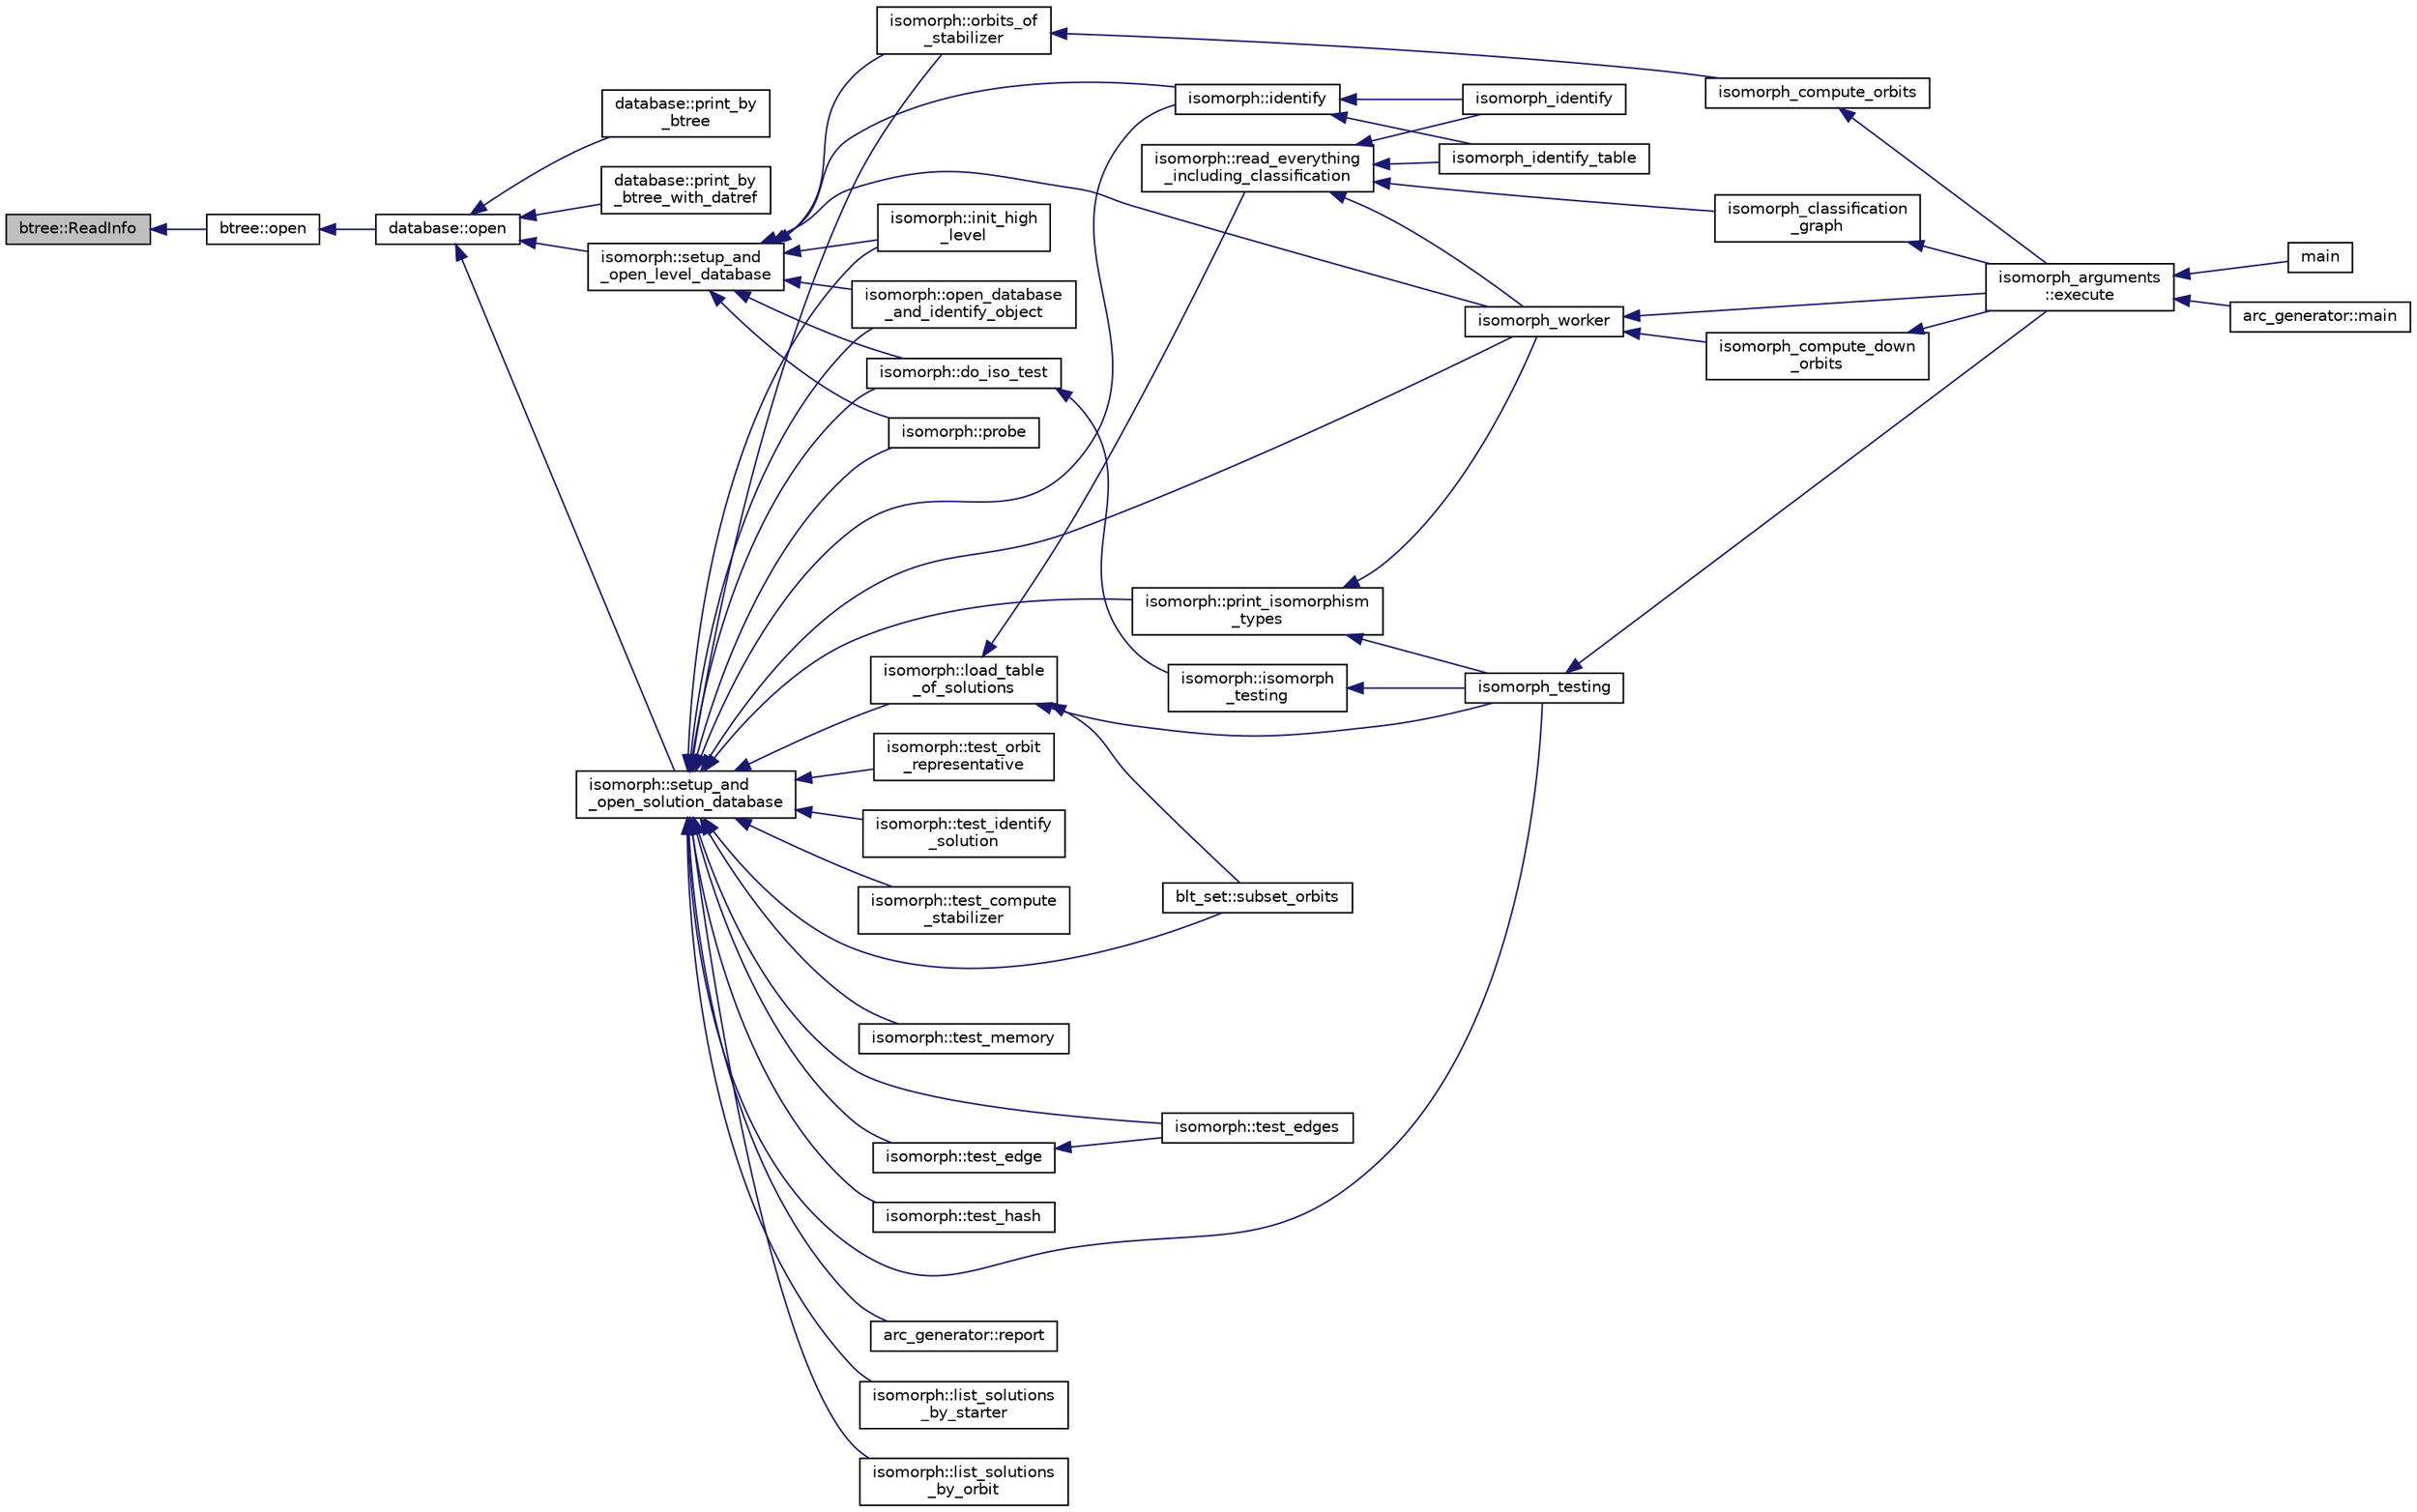 digraph "btree::ReadInfo"
{
  edge [fontname="Helvetica",fontsize="10",labelfontname="Helvetica",labelfontsize="10"];
  node [fontname="Helvetica",fontsize="10",shape=record];
  rankdir="LR";
  Node3336 [label="btree::ReadInfo",height=0.2,width=0.4,color="black", fillcolor="grey75", style="filled", fontcolor="black"];
  Node3336 -> Node3337 [dir="back",color="midnightblue",fontsize="10",style="solid",fontname="Helvetica"];
  Node3337 [label="btree::open",height=0.2,width=0.4,color="black", fillcolor="white", style="filled",URL="$dd/db0/classbtree.html#a3e718949f1be6057839463292a60297a"];
  Node3337 -> Node3338 [dir="back",color="midnightblue",fontsize="10",style="solid",fontname="Helvetica"];
  Node3338 [label="database::open",height=0.2,width=0.4,color="black", fillcolor="white", style="filled",URL="$db/d72/classdatabase.html#a65e8eccf98ecab4d55fb25bacaae6a19"];
  Node3338 -> Node3339 [dir="back",color="midnightblue",fontsize="10",style="solid",fontname="Helvetica"];
  Node3339 [label="database::print_by\l_btree",height=0.2,width=0.4,color="black", fillcolor="white", style="filled",URL="$db/d72/classdatabase.html#ac45ae44f2a861557ced6e5ab7c146717"];
  Node3338 -> Node3340 [dir="back",color="midnightblue",fontsize="10",style="solid",fontname="Helvetica"];
  Node3340 [label="database::print_by\l_btree_with_datref",height=0.2,width=0.4,color="black", fillcolor="white", style="filled",URL="$db/d72/classdatabase.html#af84030a29b31944d6763974ac4f774b5"];
  Node3338 -> Node3341 [dir="back",color="midnightblue",fontsize="10",style="solid",fontname="Helvetica"];
  Node3341 [label="isomorph::setup_and\l_open_solution_database",height=0.2,width=0.4,color="black", fillcolor="white", style="filled",URL="$d3/d5f/classisomorph.html#a31846d3ae261a9c2dc089fb87710ce5c"];
  Node3341 -> Node3342 [dir="back",color="midnightblue",fontsize="10",style="solid",fontname="Helvetica"];
  Node3342 [label="blt_set::subset_orbits",height=0.2,width=0.4,color="black", fillcolor="white", style="filled",URL="$d1/d3d/classblt__set.html#af8f79fc4346244acfa0e2c2d23c36993"];
  Node3341 -> Node3343 [dir="back",color="midnightblue",fontsize="10",style="solid",fontname="Helvetica"];
  Node3343 [label="arc_generator::report",height=0.2,width=0.4,color="black", fillcolor="white", style="filled",URL="$d4/d21/classarc__generator.html#a650f715bb3eec8fd1057e07e5b384f9a"];
  Node3341 -> Node3344 [dir="back",color="midnightblue",fontsize="10",style="solid",fontname="Helvetica"];
  Node3344 [label="isomorph::load_table\l_of_solutions",height=0.2,width=0.4,color="black", fillcolor="white", style="filled",URL="$d3/d5f/classisomorph.html#a21ab5aba74a200b9abf041dc5206821a"];
  Node3344 -> Node3342 [dir="back",color="midnightblue",fontsize="10",style="solid",fontname="Helvetica"];
  Node3344 -> Node3345 [dir="back",color="midnightblue",fontsize="10",style="solid",fontname="Helvetica"];
  Node3345 [label="isomorph::read_everything\l_including_classification",height=0.2,width=0.4,color="black", fillcolor="white", style="filled",URL="$d3/d5f/classisomorph.html#aa6a56e4522d3133a6ea65c9ac6de3924"];
  Node3345 -> Node3346 [dir="back",color="midnightblue",fontsize="10",style="solid",fontname="Helvetica"];
  Node3346 [label="isomorph_classification\l_graph",height=0.2,width=0.4,color="black", fillcolor="white", style="filled",URL="$d4/d7e/isomorph__global_8_c.html#a027e803e6cab7af4c400a71663bf4715"];
  Node3346 -> Node3347 [dir="back",color="midnightblue",fontsize="10",style="solid",fontname="Helvetica"];
  Node3347 [label="isomorph_arguments\l::execute",height=0.2,width=0.4,color="black", fillcolor="white", style="filled",URL="$d5/de4/classisomorph__arguments.html#aa85e472d14906abdd5672dc66027583e"];
  Node3347 -> Node3348 [dir="back",color="midnightblue",fontsize="10",style="solid",fontname="Helvetica"];
  Node3348 [label="main",height=0.2,width=0.4,color="black", fillcolor="white", style="filled",URL="$d1/d5e/blt__main_8_c.html#a217dbf8b442f20279ea00b898af96f52"];
  Node3347 -> Node3349 [dir="back",color="midnightblue",fontsize="10",style="solid",fontname="Helvetica"];
  Node3349 [label="arc_generator::main",height=0.2,width=0.4,color="black", fillcolor="white", style="filled",URL="$d4/d21/classarc__generator.html#ad80140b51b165dad1fe6ab232be7829a"];
  Node3345 -> Node3350 [dir="back",color="midnightblue",fontsize="10",style="solid",fontname="Helvetica"];
  Node3350 [label="isomorph_identify",height=0.2,width=0.4,color="black", fillcolor="white", style="filled",URL="$d4/d7e/isomorph__global_8_c.html#aa0fe57c73d5668eee10a6022ada7f6a3"];
  Node3345 -> Node3351 [dir="back",color="midnightblue",fontsize="10",style="solid",fontname="Helvetica"];
  Node3351 [label="isomorph_identify_table",height=0.2,width=0.4,color="black", fillcolor="white", style="filled",URL="$d4/d7e/isomorph__global_8_c.html#a9fd19ea945561cf2a6bb5c72dd4b1cb2"];
  Node3345 -> Node3352 [dir="back",color="midnightblue",fontsize="10",style="solid",fontname="Helvetica"];
  Node3352 [label="isomorph_worker",height=0.2,width=0.4,color="black", fillcolor="white", style="filled",URL="$d4/d7e/isomorph__global_8_c.html#ace3bb6ec719b02a35534309d4d3fe99a"];
  Node3352 -> Node3347 [dir="back",color="midnightblue",fontsize="10",style="solid",fontname="Helvetica"];
  Node3352 -> Node3353 [dir="back",color="midnightblue",fontsize="10",style="solid",fontname="Helvetica"];
  Node3353 [label="isomorph_compute_down\l_orbits",height=0.2,width=0.4,color="black", fillcolor="white", style="filled",URL="$d4/d7e/isomorph__global_8_c.html#a3613cea19158edd30958c4edecd97d53"];
  Node3353 -> Node3347 [dir="back",color="midnightblue",fontsize="10",style="solid",fontname="Helvetica"];
  Node3344 -> Node3354 [dir="back",color="midnightblue",fontsize="10",style="solid",fontname="Helvetica"];
  Node3354 [label="isomorph_testing",height=0.2,width=0.4,color="black", fillcolor="white", style="filled",URL="$d4/d7e/isomorph__global_8_c.html#a5a73cbe9f89c4727f086482ee2d238f9"];
  Node3354 -> Node3347 [dir="back",color="midnightblue",fontsize="10",style="solid",fontname="Helvetica"];
  Node3341 -> Node3355 [dir="back",color="midnightblue",fontsize="10",style="solid",fontname="Helvetica"];
  Node3355 [label="isomorph::list_solutions\l_by_starter",height=0.2,width=0.4,color="black", fillcolor="white", style="filled",URL="$d3/d5f/classisomorph.html#a9c40f343f1a3e5fc177e5121bc809b06"];
  Node3341 -> Node3356 [dir="back",color="midnightblue",fontsize="10",style="solid",fontname="Helvetica"];
  Node3356 [label="isomorph::list_solutions\l_by_orbit",height=0.2,width=0.4,color="black", fillcolor="white", style="filled",URL="$d3/d5f/classisomorph.html#adefb1a89c097c284d29f92d5fc58ebfa"];
  Node3341 -> Node3357 [dir="back",color="midnightblue",fontsize="10",style="solid",fontname="Helvetica"];
  Node3357 [label="isomorph::orbits_of\l_stabilizer",height=0.2,width=0.4,color="black", fillcolor="white", style="filled",URL="$d3/d5f/classisomorph.html#a72bbdc12cca5a90045ef15d0b24075e6"];
  Node3357 -> Node3358 [dir="back",color="midnightblue",fontsize="10",style="solid",fontname="Helvetica"];
  Node3358 [label="isomorph_compute_orbits",height=0.2,width=0.4,color="black", fillcolor="white", style="filled",URL="$d4/d7e/isomorph__global_8_c.html#a592f3efd31146c0802f59837055f904f"];
  Node3358 -> Node3347 [dir="back",color="midnightblue",fontsize="10",style="solid",fontname="Helvetica"];
  Node3341 -> Node3359 [dir="back",color="midnightblue",fontsize="10",style="solid",fontname="Helvetica"];
  Node3359 [label="isomorph::test_orbit\l_representative",height=0.2,width=0.4,color="black", fillcolor="white", style="filled",URL="$d3/d5f/classisomorph.html#a5f165aa61a0d6b349da5a6117135f6c0"];
  Node3341 -> Node3360 [dir="back",color="midnightblue",fontsize="10",style="solid",fontname="Helvetica"];
  Node3360 [label="isomorph::test_identify\l_solution",height=0.2,width=0.4,color="black", fillcolor="white", style="filled",URL="$d3/d5f/classisomorph.html#aa2c95f309e3283179e87bbbd83bfdc7d"];
  Node3341 -> Node3361 [dir="back",color="midnightblue",fontsize="10",style="solid",fontname="Helvetica"];
  Node3361 [label="isomorph::test_compute\l_stabilizer",height=0.2,width=0.4,color="black", fillcolor="white", style="filled",URL="$d3/d5f/classisomorph.html#a72cd06f32311c44eb09dd73faa36b748"];
  Node3341 -> Node3362 [dir="back",color="midnightblue",fontsize="10",style="solid",fontname="Helvetica"];
  Node3362 [label="isomorph::test_memory",height=0.2,width=0.4,color="black", fillcolor="white", style="filled",URL="$d3/d5f/classisomorph.html#a27877043c77db8e85e8fa7d5c43845b0"];
  Node3341 -> Node3363 [dir="back",color="midnightblue",fontsize="10",style="solid",fontname="Helvetica"];
  Node3363 [label="isomorph::test_edges",height=0.2,width=0.4,color="black", fillcolor="white", style="filled",URL="$d3/d5f/classisomorph.html#ad23507927d8f7698073475d12b2a85bc"];
  Node3341 -> Node3364 [dir="back",color="midnightblue",fontsize="10",style="solid",fontname="Helvetica"];
  Node3364 [label="isomorph::test_edge",height=0.2,width=0.4,color="black", fillcolor="white", style="filled",URL="$d3/d5f/classisomorph.html#a591165fa287477b480f5b7081198ba46"];
  Node3364 -> Node3363 [dir="back",color="midnightblue",fontsize="10",style="solid",fontname="Helvetica"];
  Node3341 -> Node3365 [dir="back",color="midnightblue",fontsize="10",style="solid",fontname="Helvetica"];
  Node3365 [label="isomorph::test_hash",height=0.2,width=0.4,color="black", fillcolor="white", style="filled",URL="$d3/d5f/classisomorph.html#a53560280664b268a0500d26c801b1e68"];
  Node3341 -> Node3366 [dir="back",color="midnightblue",fontsize="10",style="solid",fontname="Helvetica"];
  Node3366 [label="isomorph::init_high\l_level",height=0.2,width=0.4,color="black", fillcolor="white", style="filled",URL="$d3/d5f/classisomorph.html#a5cee5468cc8cc68eac1f6131faedfab2"];
  Node3341 -> Node3367 [dir="back",color="midnightblue",fontsize="10",style="solid",fontname="Helvetica"];
  Node3367 [label="isomorph::open_database\l_and_identify_object",height=0.2,width=0.4,color="black", fillcolor="white", style="filled",URL="$d3/d5f/classisomorph.html#aa4e387f26f609fc9379d2e01f6cc27d0"];
  Node3341 -> Node3368 [dir="back",color="midnightblue",fontsize="10",style="solid",fontname="Helvetica"];
  Node3368 [label="isomorph::print_isomorphism\l_types",height=0.2,width=0.4,color="black", fillcolor="white", style="filled",URL="$d3/d5f/classisomorph.html#abbcd12f6434585951a5532d0b2467a00"];
  Node3368 -> Node3354 [dir="back",color="midnightblue",fontsize="10",style="solid",fontname="Helvetica"];
  Node3368 -> Node3352 [dir="back",color="midnightblue",fontsize="10",style="solid",fontname="Helvetica"];
  Node3341 -> Node3354 [dir="back",color="midnightblue",fontsize="10",style="solid",fontname="Helvetica"];
  Node3341 -> Node3352 [dir="back",color="midnightblue",fontsize="10",style="solid",fontname="Helvetica"];
  Node3341 -> Node3369 [dir="back",color="midnightblue",fontsize="10",style="solid",fontname="Helvetica"];
  Node3369 [label="isomorph::probe",height=0.2,width=0.4,color="black", fillcolor="white", style="filled",URL="$d3/d5f/classisomorph.html#a9cb6fed7b6ac639d886b117a1f454441"];
  Node3341 -> Node3370 [dir="back",color="midnightblue",fontsize="10",style="solid",fontname="Helvetica"];
  Node3370 [label="isomorph::do_iso_test",height=0.2,width=0.4,color="black", fillcolor="white", style="filled",URL="$d3/d5f/classisomorph.html#a51fc3bf5cc3a99282a489b2df37ee24e"];
  Node3370 -> Node3371 [dir="back",color="midnightblue",fontsize="10",style="solid",fontname="Helvetica"];
  Node3371 [label="isomorph::isomorph\l_testing",height=0.2,width=0.4,color="black", fillcolor="white", style="filled",URL="$d3/d5f/classisomorph.html#ad7945ec94ba0ba16953482edfaa4da6e"];
  Node3371 -> Node3354 [dir="back",color="midnightblue",fontsize="10",style="solid",fontname="Helvetica"];
  Node3341 -> Node3372 [dir="back",color="midnightblue",fontsize="10",style="solid",fontname="Helvetica"];
  Node3372 [label="isomorph::identify",height=0.2,width=0.4,color="black", fillcolor="white", style="filled",URL="$d3/d5f/classisomorph.html#a78ecf843b9f6ca1cfd666e222edd90ae"];
  Node3372 -> Node3350 [dir="back",color="midnightblue",fontsize="10",style="solid",fontname="Helvetica"];
  Node3372 -> Node3351 [dir="back",color="midnightblue",fontsize="10",style="solid",fontname="Helvetica"];
  Node3338 -> Node3373 [dir="back",color="midnightblue",fontsize="10",style="solid",fontname="Helvetica"];
  Node3373 [label="isomorph::setup_and\l_open_level_database",height=0.2,width=0.4,color="black", fillcolor="white", style="filled",URL="$d3/d5f/classisomorph.html#aa011f38988f4db9c6f5abd84faebd153"];
  Node3373 -> Node3357 [dir="back",color="midnightblue",fontsize="10",style="solid",fontname="Helvetica"];
  Node3373 -> Node3366 [dir="back",color="midnightblue",fontsize="10",style="solid",fontname="Helvetica"];
  Node3373 -> Node3367 [dir="back",color="midnightblue",fontsize="10",style="solid",fontname="Helvetica"];
  Node3373 -> Node3352 [dir="back",color="midnightblue",fontsize="10",style="solid",fontname="Helvetica"];
  Node3373 -> Node3369 [dir="back",color="midnightblue",fontsize="10",style="solid",fontname="Helvetica"];
  Node3373 -> Node3370 [dir="back",color="midnightblue",fontsize="10",style="solid",fontname="Helvetica"];
  Node3373 -> Node3372 [dir="back",color="midnightblue",fontsize="10",style="solid",fontname="Helvetica"];
}

